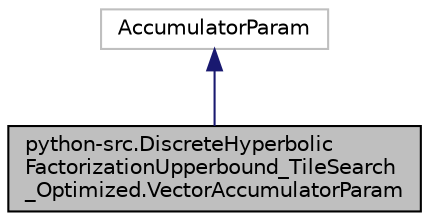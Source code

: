 digraph "python-src.DiscreteHyperbolicFactorizationUpperbound_TileSearch_Optimized.VectorAccumulatorParam"
{
 // LATEX_PDF_SIZE
  edge [fontname="Helvetica",fontsize="10",labelfontname="Helvetica",labelfontsize="10"];
  node [fontname="Helvetica",fontsize="10",shape=record];
  Node1 [label="python-src.DiscreteHyperbolic\lFactorizationUpperbound_TileSearch\l_Optimized.VectorAccumulatorParam",height=0.2,width=0.4,color="black", fillcolor="grey75", style="filled", fontcolor="black",tooltip=" "];
  Node2 -> Node1 [dir="back",color="midnightblue",fontsize="10",style="solid",fontname="Helvetica"];
  Node2 [label="AccumulatorParam",height=0.2,width=0.4,color="grey75", fillcolor="white", style="filled",tooltip=" "];
}
